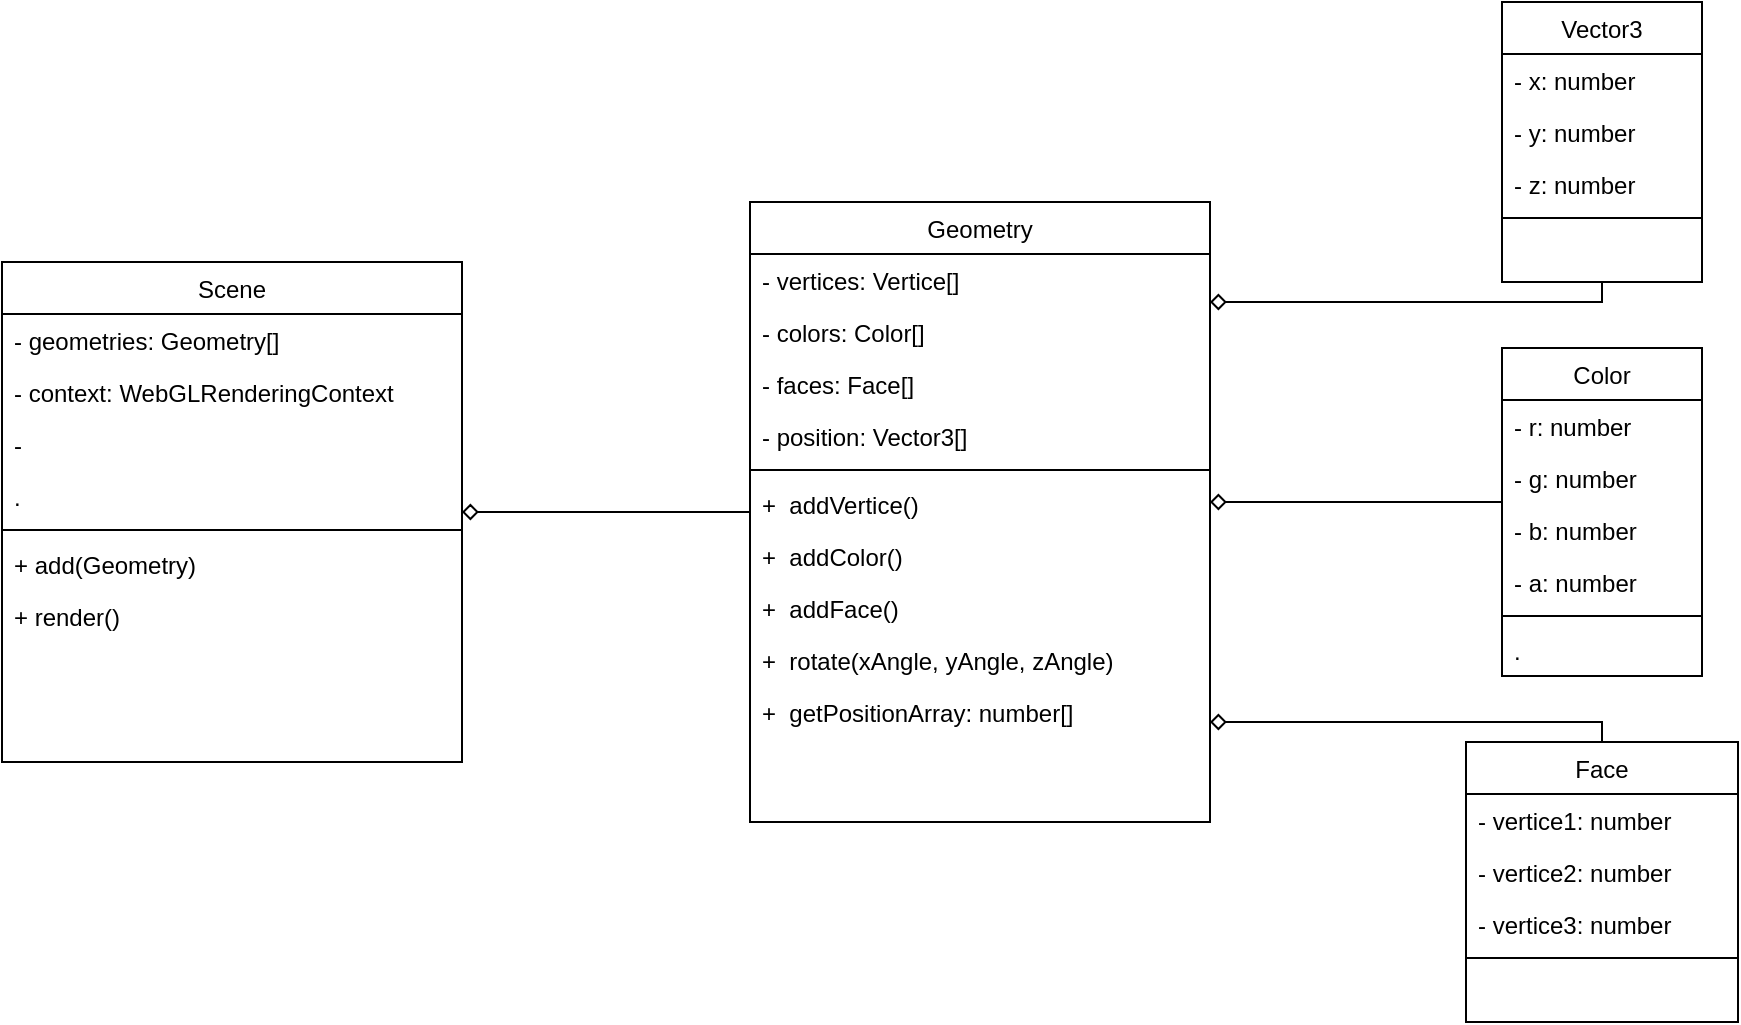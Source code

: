 <mxfile version="14.5.1" type="device"><diagram id="C5RBs43oDa-KdzZeNtuy" name="Page-1"><mxGraphModel dx="1173" dy="682" grid="1" gridSize="10" guides="1" tooltips="1" connect="1" arrows="1" fold="1" page="1" pageScale="1" pageWidth="827" pageHeight="1169" math="0" shadow="0"><root><mxCell id="WIyWlLk6GJQsqaUBKTNV-0"/><mxCell id="WIyWlLk6GJQsqaUBKTNV-1" parent="WIyWlLk6GJQsqaUBKTNV-0"/><mxCell id="QoAIZ17yCwbEm80Dmgpj-9" style="edgeStyle=orthogonalEdgeStyle;rounded=0;orthogonalLoop=1;jettySize=auto;html=1;endArrow=none;endFill=0;startArrow=diamond;startFill=0;" parent="WIyWlLk6GJQsqaUBKTNV-1" source="zkfFHV4jXpPFQw0GAbJ--17" target="QoAIZ17yCwbEm80Dmgpj-0" edge="1"><mxGeometry relative="1" as="geometry"/></mxCell><mxCell id="zkfFHV4jXpPFQw0GAbJ--17" value="Scene" style="swimlane;fontStyle=0;align=center;verticalAlign=top;childLayout=stackLayout;horizontal=1;startSize=26;horizontalStack=0;resizeParent=1;resizeLast=0;collapsible=1;marginBottom=0;rounded=0;shadow=0;strokeWidth=1;" parent="WIyWlLk6GJQsqaUBKTNV-1" vertex="1"><mxGeometry x="40" y="150" width="230" height="250" as="geometry"><mxRectangle x="550" y="140" width="160" height="26" as="alternateBounds"/></mxGeometry></mxCell><mxCell id="zkfFHV4jXpPFQw0GAbJ--18" value="- geometries: Geometry[]" style="text;align=left;verticalAlign=top;spacingLeft=4;spacingRight=4;overflow=hidden;rotatable=0;points=[[0,0.5],[1,0.5]];portConstraint=eastwest;" parent="zkfFHV4jXpPFQw0GAbJ--17" vertex="1"><mxGeometry y="26" width="230" height="26" as="geometry"/></mxCell><mxCell id="zkfFHV4jXpPFQw0GAbJ--19" value="- context: WebGLRenderingContext" style="text;align=left;verticalAlign=top;spacingLeft=4;spacingRight=4;overflow=hidden;rotatable=0;points=[[0,0.5],[1,0.5]];portConstraint=eastwest;rounded=0;shadow=0;html=0;" parent="zkfFHV4jXpPFQw0GAbJ--17" vertex="1"><mxGeometry y="52" width="230" height="26" as="geometry"/></mxCell><mxCell id="zkfFHV4jXpPFQw0GAbJ--20" value="- " style="text;align=left;verticalAlign=top;spacingLeft=4;spacingRight=4;overflow=hidden;rotatable=0;points=[[0,0.5],[1,0.5]];portConstraint=eastwest;rounded=0;shadow=0;html=0;" parent="zkfFHV4jXpPFQw0GAbJ--17" vertex="1"><mxGeometry y="78" width="230" height="26" as="geometry"/></mxCell><mxCell id="zkfFHV4jXpPFQw0GAbJ--21" value="." style="text;align=left;verticalAlign=top;spacingLeft=4;spacingRight=4;overflow=hidden;rotatable=0;points=[[0,0.5],[1,0.5]];portConstraint=eastwest;rounded=0;shadow=0;html=0;" parent="zkfFHV4jXpPFQw0GAbJ--17" vertex="1"><mxGeometry y="104" width="230" height="26" as="geometry"/></mxCell><mxCell id="zkfFHV4jXpPFQw0GAbJ--23" value="" style="line;html=1;strokeWidth=1;align=left;verticalAlign=middle;spacingTop=-1;spacingLeft=3;spacingRight=3;rotatable=0;labelPosition=right;points=[];portConstraint=eastwest;" parent="zkfFHV4jXpPFQw0GAbJ--17" vertex="1"><mxGeometry y="130" width="230" height="8" as="geometry"/></mxCell><mxCell id="zkfFHV4jXpPFQw0GAbJ--24" value="+ add(Geometry)" style="text;align=left;verticalAlign=top;spacingLeft=4;spacingRight=4;overflow=hidden;rotatable=0;points=[[0,0.5],[1,0.5]];portConstraint=eastwest;" parent="zkfFHV4jXpPFQw0GAbJ--17" vertex="1"><mxGeometry y="138" width="230" height="26" as="geometry"/></mxCell><mxCell id="zkfFHV4jXpPFQw0GAbJ--25" value="+ render()" style="text;align=left;verticalAlign=top;spacingLeft=4;spacingRight=4;overflow=hidden;rotatable=0;points=[[0,0.5],[1,0.5]];portConstraint=eastwest;" parent="zkfFHV4jXpPFQw0GAbJ--17" vertex="1"><mxGeometry y="164" width="230" height="26" as="geometry"/></mxCell><mxCell id="QoAIZ17yCwbEm80Dmgpj-19" style="edgeStyle=orthogonalEdgeStyle;rounded=0;orthogonalLoop=1;jettySize=auto;html=1;startArrow=diamond;startFill=0;endArrow=none;endFill=0;" parent="WIyWlLk6GJQsqaUBKTNV-1" source="QoAIZ17yCwbEm80Dmgpj-0" target="QoAIZ17yCwbEm80Dmgpj-10" edge="1"><mxGeometry relative="1" as="geometry"><Array as="points"><mxPoint x="840" y="170"/></Array></mxGeometry></mxCell><mxCell id="QoAIZ17yCwbEm80Dmgpj-29" style="edgeStyle=orthogonalEdgeStyle;rounded=0;orthogonalLoop=1;jettySize=auto;html=1;startArrow=diamond;startFill=0;endArrow=none;endFill=0;" parent="WIyWlLk6GJQsqaUBKTNV-1" source="QoAIZ17yCwbEm80Dmgpj-0" target="QoAIZ17yCwbEm80Dmgpj-20" edge="1"><mxGeometry relative="1" as="geometry"><Array as="points"><mxPoint x="750" y="270"/><mxPoint x="750" y="270"/></Array></mxGeometry></mxCell><mxCell id="lqZKgRdxbvoNd-qfyxMr-5" style="edgeStyle=orthogonalEdgeStyle;rounded=0;orthogonalLoop=1;jettySize=auto;html=1;endArrow=none;endFill=0;startArrow=diamond;startFill=0;" edge="1" parent="WIyWlLk6GJQsqaUBKTNV-1" source="QoAIZ17yCwbEm80Dmgpj-0" target="lqZKgRdxbvoNd-qfyxMr-0"><mxGeometry relative="1" as="geometry"><Array as="points"><mxPoint x="840" y="380"/></Array></mxGeometry></mxCell><mxCell id="QoAIZ17yCwbEm80Dmgpj-0" value="Geometry" style="swimlane;fontStyle=0;align=center;verticalAlign=top;childLayout=stackLayout;horizontal=1;startSize=26;horizontalStack=0;resizeParent=1;resizeLast=0;collapsible=1;marginBottom=0;rounded=0;shadow=0;strokeWidth=1;" parent="WIyWlLk6GJQsqaUBKTNV-1" vertex="1"><mxGeometry x="414" y="120" width="230" height="310" as="geometry"><mxRectangle x="550" y="140" width="160" height="26" as="alternateBounds"/></mxGeometry></mxCell><mxCell id="QoAIZ17yCwbEm80Dmgpj-1" value="- vertices: Vertice[]" style="text;align=left;verticalAlign=top;spacingLeft=4;spacingRight=4;overflow=hidden;rotatable=0;points=[[0,0.5],[1,0.5]];portConstraint=eastwest;" parent="QoAIZ17yCwbEm80Dmgpj-0" vertex="1"><mxGeometry y="26" width="230" height="26" as="geometry"/></mxCell><mxCell id="QoAIZ17yCwbEm80Dmgpj-2" value="- colors: Color[]" style="text;align=left;verticalAlign=top;spacingLeft=4;spacingRight=4;overflow=hidden;rotatable=0;points=[[0,0.5],[1,0.5]];portConstraint=eastwest;rounded=0;shadow=0;html=0;" parent="QoAIZ17yCwbEm80Dmgpj-0" vertex="1"><mxGeometry y="52" width="230" height="26" as="geometry"/></mxCell><mxCell id="QoAIZ17yCwbEm80Dmgpj-3" value="- faces: Face[]" style="text;align=left;verticalAlign=top;spacingLeft=4;spacingRight=4;overflow=hidden;rotatable=0;points=[[0,0.5],[1,0.5]];portConstraint=eastwest;rounded=0;shadow=0;html=0;" parent="QoAIZ17yCwbEm80Dmgpj-0" vertex="1"><mxGeometry y="78" width="230" height="26" as="geometry"/></mxCell><mxCell id="QoAIZ17yCwbEm80Dmgpj-4" value="- position: Vector3[]" style="text;align=left;verticalAlign=top;spacingLeft=4;spacingRight=4;overflow=hidden;rotatable=0;points=[[0,0.5],[1,0.5]];portConstraint=eastwest;rounded=0;shadow=0;html=0;" parent="QoAIZ17yCwbEm80Dmgpj-0" vertex="1"><mxGeometry y="104" width="230" height="26" as="geometry"/></mxCell><mxCell id="QoAIZ17yCwbEm80Dmgpj-5" value="" style="line;html=1;strokeWidth=1;align=left;verticalAlign=middle;spacingTop=-1;spacingLeft=3;spacingRight=3;rotatable=0;labelPosition=right;points=[];portConstraint=eastwest;" parent="QoAIZ17yCwbEm80Dmgpj-0" vertex="1"><mxGeometry y="130" width="230" height="8" as="geometry"/></mxCell><mxCell id="lqZKgRdxbvoNd-qfyxMr-6" value="+  addVertice()" style="text;align=left;verticalAlign=top;spacingLeft=4;spacingRight=4;overflow=hidden;rotatable=0;points=[[0,0.5],[1,0.5]];portConstraint=eastwest;" vertex="1" parent="QoAIZ17yCwbEm80Dmgpj-0"><mxGeometry y="138" width="230" height="26" as="geometry"/></mxCell><mxCell id="lqZKgRdxbvoNd-qfyxMr-7" value="+  addColor()" style="text;align=left;verticalAlign=top;spacingLeft=4;spacingRight=4;overflow=hidden;rotatable=0;points=[[0,0.5],[1,0.5]];portConstraint=eastwest;" vertex="1" parent="QoAIZ17yCwbEm80Dmgpj-0"><mxGeometry y="164" width="230" height="26" as="geometry"/></mxCell><mxCell id="lqZKgRdxbvoNd-qfyxMr-8" value="+  addFace()" style="text;align=left;verticalAlign=top;spacingLeft=4;spacingRight=4;overflow=hidden;rotatable=0;points=[[0,0.5],[1,0.5]];portConstraint=eastwest;" vertex="1" parent="QoAIZ17yCwbEm80Dmgpj-0"><mxGeometry y="190" width="230" height="26" as="geometry"/></mxCell><mxCell id="lqZKgRdxbvoNd-qfyxMr-18" value="+  rotate(xAngle, yAngle, zAngle)" style="text;align=left;verticalAlign=top;spacingLeft=4;spacingRight=4;overflow=hidden;rotatable=0;points=[[0,0.5],[1,0.5]];portConstraint=eastwest;" vertex="1" parent="QoAIZ17yCwbEm80Dmgpj-0"><mxGeometry y="216" width="230" height="26" as="geometry"/></mxCell><mxCell id="lqZKgRdxbvoNd-qfyxMr-20" value="+  getPositionArray: number[]" style="text;align=left;verticalAlign=top;spacingLeft=4;spacingRight=4;overflow=hidden;rotatable=0;points=[[0,0.5],[1,0.5]];portConstraint=eastwest;" vertex="1" parent="QoAIZ17yCwbEm80Dmgpj-0"><mxGeometry y="242" width="230" height="26" as="geometry"/></mxCell><mxCell id="QoAIZ17yCwbEm80Dmgpj-10" value="Vector3" style="swimlane;fontStyle=0;align=center;verticalAlign=top;childLayout=stackLayout;horizontal=1;startSize=26;horizontalStack=0;resizeParent=1;resizeLast=0;collapsible=1;marginBottom=0;rounded=0;shadow=0;strokeWidth=1;" parent="WIyWlLk6GJQsqaUBKTNV-1" vertex="1"><mxGeometry x="790" y="20" width="100" height="140" as="geometry"><mxRectangle x="550" y="140" width="160" height="26" as="alternateBounds"/></mxGeometry></mxCell><mxCell id="QoAIZ17yCwbEm80Dmgpj-11" value="- x: number" style="text;align=left;verticalAlign=top;spacingLeft=4;spacingRight=4;overflow=hidden;rotatable=0;points=[[0,0.5],[1,0.5]];portConstraint=eastwest;" parent="QoAIZ17yCwbEm80Dmgpj-10" vertex="1"><mxGeometry y="26" width="100" height="26" as="geometry"/></mxCell><mxCell id="QoAIZ17yCwbEm80Dmgpj-12" value="- y: number" style="text;align=left;verticalAlign=top;spacingLeft=4;spacingRight=4;overflow=hidden;rotatable=0;points=[[0,0.5],[1,0.5]];portConstraint=eastwest;rounded=0;shadow=0;html=0;" parent="QoAIZ17yCwbEm80Dmgpj-10" vertex="1"><mxGeometry y="52" width="100" height="26" as="geometry"/></mxCell><mxCell id="QoAIZ17yCwbEm80Dmgpj-13" value="- z: number" style="text;align=left;verticalAlign=top;spacingLeft=4;spacingRight=4;overflow=hidden;rotatable=0;points=[[0,0.5],[1,0.5]];portConstraint=eastwest;rounded=0;shadow=0;html=0;" parent="QoAIZ17yCwbEm80Dmgpj-10" vertex="1"><mxGeometry y="78" width="100" height="26" as="geometry"/></mxCell><mxCell id="QoAIZ17yCwbEm80Dmgpj-15" value="" style="line;html=1;strokeWidth=1;align=left;verticalAlign=middle;spacingTop=-1;spacingLeft=3;spacingRight=3;rotatable=0;labelPosition=right;points=[];portConstraint=eastwest;" parent="QoAIZ17yCwbEm80Dmgpj-10" vertex="1"><mxGeometry y="104" width="100" height="8" as="geometry"/></mxCell><mxCell id="QoAIZ17yCwbEm80Dmgpj-20" value="Color" style="swimlane;fontStyle=0;align=center;verticalAlign=top;childLayout=stackLayout;horizontal=1;startSize=26;horizontalStack=0;resizeParent=1;resizeLast=0;collapsible=1;marginBottom=0;rounded=0;shadow=0;strokeWidth=1;" parent="WIyWlLk6GJQsqaUBKTNV-1" vertex="1"><mxGeometry x="790" y="193" width="100" height="164" as="geometry"><mxRectangle x="550" y="140" width="160" height="26" as="alternateBounds"/></mxGeometry></mxCell><mxCell id="QoAIZ17yCwbEm80Dmgpj-21" value="- r: number" style="text;align=left;verticalAlign=top;spacingLeft=4;spacingRight=4;overflow=hidden;rotatable=0;points=[[0,0.5],[1,0.5]];portConstraint=eastwest;" parent="QoAIZ17yCwbEm80Dmgpj-20" vertex="1"><mxGeometry y="26" width="100" height="26" as="geometry"/></mxCell><mxCell id="QoAIZ17yCwbEm80Dmgpj-22" value="- g: number" style="text;align=left;verticalAlign=top;spacingLeft=4;spacingRight=4;overflow=hidden;rotatable=0;points=[[0,0.5],[1,0.5]];portConstraint=eastwest;rounded=0;shadow=0;html=0;" parent="QoAIZ17yCwbEm80Dmgpj-20" vertex="1"><mxGeometry y="52" width="100" height="26" as="geometry"/></mxCell><mxCell id="QoAIZ17yCwbEm80Dmgpj-23" value="- b: number" style="text;align=left;verticalAlign=top;spacingLeft=4;spacingRight=4;overflow=hidden;rotatable=0;points=[[0,0.5],[1,0.5]];portConstraint=eastwest;rounded=0;shadow=0;html=0;" parent="QoAIZ17yCwbEm80Dmgpj-20" vertex="1"><mxGeometry y="78" width="100" height="26" as="geometry"/></mxCell><mxCell id="QoAIZ17yCwbEm80Dmgpj-24" value="- a: number" style="text;align=left;verticalAlign=top;spacingLeft=4;spacingRight=4;overflow=hidden;rotatable=0;points=[[0,0.5],[1,0.5]];portConstraint=eastwest;rounded=0;shadow=0;html=0;" parent="QoAIZ17yCwbEm80Dmgpj-20" vertex="1"><mxGeometry y="104" width="100" height="26" as="geometry"/></mxCell><mxCell id="QoAIZ17yCwbEm80Dmgpj-25" value="" style="line;html=1;strokeWidth=1;align=left;verticalAlign=middle;spacingTop=-1;spacingLeft=3;spacingRight=3;rotatable=0;labelPosition=right;points=[];portConstraint=eastwest;" parent="QoAIZ17yCwbEm80Dmgpj-20" vertex="1"><mxGeometry y="130" width="100" height="8" as="geometry"/></mxCell><mxCell id="QoAIZ17yCwbEm80Dmgpj-26" value="." style="text;align=left;verticalAlign=top;spacingLeft=4;spacingRight=4;overflow=hidden;rotatable=0;points=[[0,0.5],[1,0.5]];portConstraint=eastwest;" parent="QoAIZ17yCwbEm80Dmgpj-20" vertex="1"><mxGeometry y="138" width="100" height="26" as="geometry"/></mxCell><mxCell id="lqZKgRdxbvoNd-qfyxMr-0" value="Face" style="swimlane;fontStyle=0;align=center;verticalAlign=top;childLayout=stackLayout;horizontal=1;startSize=26;horizontalStack=0;resizeParent=1;resizeLast=0;collapsible=1;marginBottom=0;rounded=0;shadow=0;strokeWidth=1;" vertex="1" parent="WIyWlLk6GJQsqaUBKTNV-1"><mxGeometry x="772" y="390" width="136" height="140" as="geometry"><mxRectangle x="550" y="140" width="160" height="26" as="alternateBounds"/></mxGeometry></mxCell><mxCell id="lqZKgRdxbvoNd-qfyxMr-1" value="- vertice1: number" style="text;align=left;verticalAlign=top;spacingLeft=4;spacingRight=4;overflow=hidden;rotatable=0;points=[[0,0.5],[1,0.5]];portConstraint=eastwest;" vertex="1" parent="lqZKgRdxbvoNd-qfyxMr-0"><mxGeometry y="26" width="136" height="26" as="geometry"/></mxCell><mxCell id="lqZKgRdxbvoNd-qfyxMr-2" value="- vertice2: number" style="text;align=left;verticalAlign=top;spacingLeft=4;spacingRight=4;overflow=hidden;rotatable=0;points=[[0,0.5],[1,0.5]];portConstraint=eastwest;rounded=0;shadow=0;html=0;" vertex="1" parent="lqZKgRdxbvoNd-qfyxMr-0"><mxGeometry y="52" width="136" height="26" as="geometry"/></mxCell><mxCell id="lqZKgRdxbvoNd-qfyxMr-3" value="- vertice3: number" style="text;align=left;verticalAlign=top;spacingLeft=4;spacingRight=4;overflow=hidden;rotatable=0;points=[[0,0.5],[1,0.5]];portConstraint=eastwest;rounded=0;shadow=0;html=0;" vertex="1" parent="lqZKgRdxbvoNd-qfyxMr-0"><mxGeometry y="78" width="136" height="26" as="geometry"/></mxCell><mxCell id="lqZKgRdxbvoNd-qfyxMr-4" value="" style="line;html=1;strokeWidth=1;align=left;verticalAlign=middle;spacingTop=-1;spacingLeft=3;spacingRight=3;rotatable=0;labelPosition=right;points=[];portConstraint=eastwest;" vertex="1" parent="lqZKgRdxbvoNd-qfyxMr-0"><mxGeometry y="104" width="136" height="8" as="geometry"/></mxCell></root></mxGraphModel></diagram></mxfile>